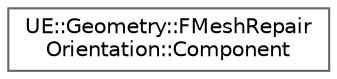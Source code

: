 digraph "Graphical Class Hierarchy"
{
 // INTERACTIVE_SVG=YES
 // LATEX_PDF_SIZE
  bgcolor="transparent";
  edge [fontname=Helvetica,fontsize=10,labelfontname=Helvetica,labelfontsize=10];
  node [fontname=Helvetica,fontsize=10,shape=box,height=0.2,width=0.4];
  rankdir="LR";
  Node0 [id="Node000000",label="UE::Geometry::FMeshRepair\lOrientation::Component",height=0.2,width=0.4,color="grey40", fillcolor="white", style="filled",URL="$d6/d7d/structUE_1_1Geometry_1_1FMeshRepairOrientation_1_1Component.html",tooltip=" "];
}
